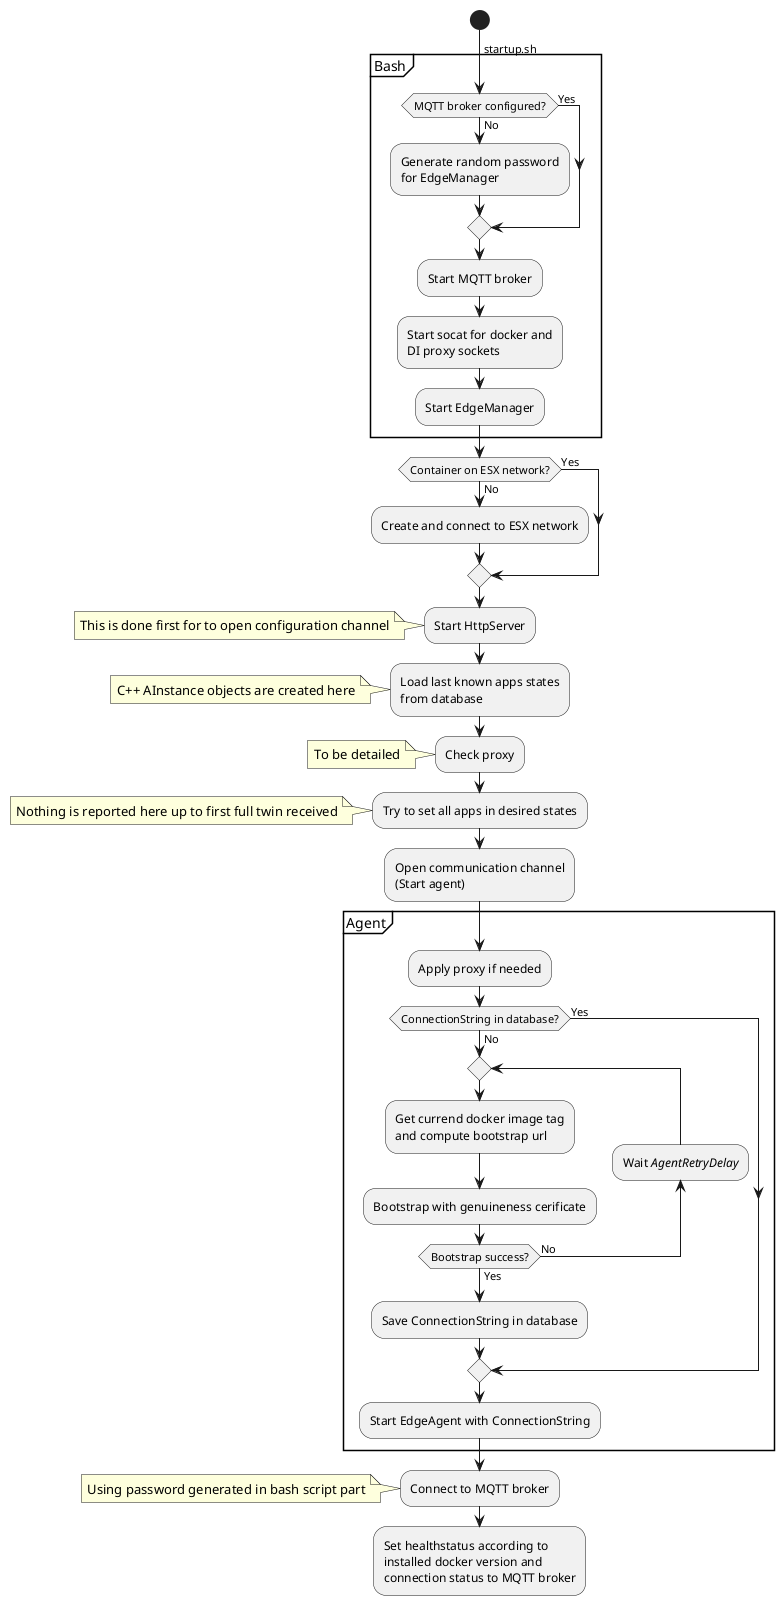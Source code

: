 @startuml
start
-> startup.sh;
partition Bash {
    if (MQTT broker configured?) then (No)
        :Generate random password
for EdgeManager;
    else (Yes)
    endif
    :Start MQTT broker;
    :Start socat for docker and
DI proxy sockets;
    :Start EdgeManager;
}

if (Container on ESX network?) then (No)
    :Create and connect to ESX network;
else (Yes)
endif

:Start HttpServer;
note left: This is done first for to open configuration channel

:Load last known apps states
from database;
note left: C++ AInstance objects are created here

:Check proxy;
note left: To be detailed

:Try to set all apps in desired states;
note left: Nothing is reported here up to first full twin received

:Open communication channel
(Start agent);

partition Agent {
    :Apply proxy if needed;
    if (ConnectionString in database?) then (No)
        repeat
            :Get currend docker image tag
and compute bootstrap url;
            :Bootstrap with genuineness cerificate;
            backward :Wait //AgentRetryDelay//;
        repeat while (Bootstrap success?) is (No) not (Yes)
        :Save ConnectionString in database;
    else (Yes)
    endif
    :Start EdgeAgent with ConnectionString;
}

:Connect to MQTT broker;
note left: Using password generated in bash script part

:Set healthstatus according to
installed docker version and
connection status to MQTT broker;

@enduml
